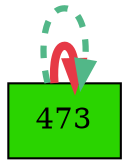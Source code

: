 digraph G{
rankdir=LR;
473 [style=filled, shape=box, fillcolor="#2ad400", label="473"];
473 -> 473 [color="#e63946",penwidth=4.00];
473 -> 473 [color="#52b788",style=dashed,penwidth=3.00];
}